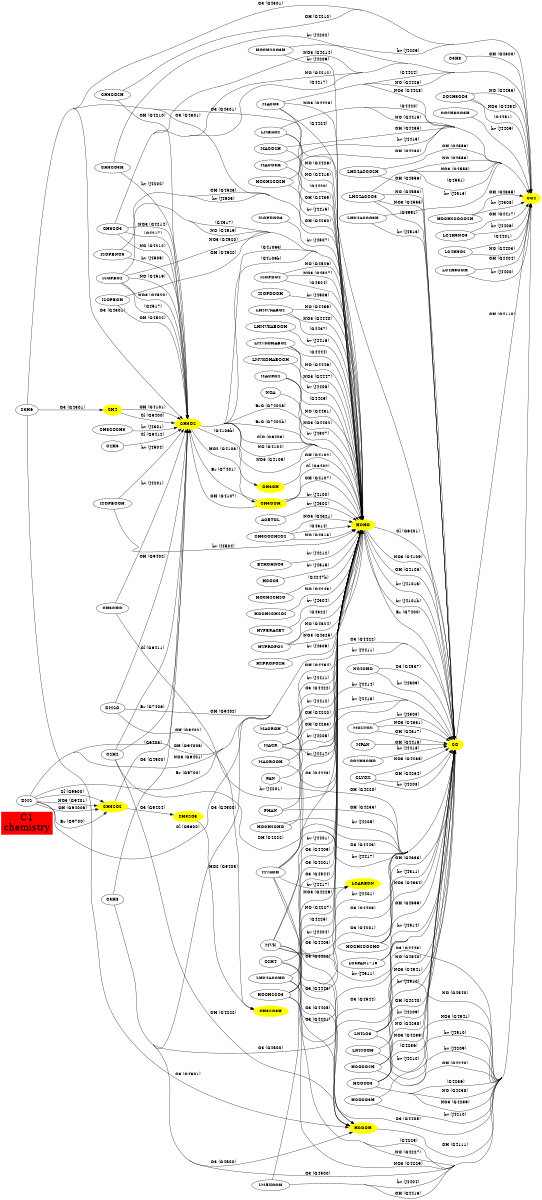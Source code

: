 // Created automatically by xgraphviz, DO NOT EDIT!
digraph C1 {
  concentrate=true;
  rankdir=LR;
  size="8,8";
"C1\nchemistry"
  [shape=box, fontsize=30,
  style="filled", color=red];
subgraph species {
node[shape=oval,
  color=yellow,
  style="filled"];
CH3O2
CH3OH
CH3OOH
CH3SO2
CH3SO3
CH3SO3H
CH4
CO
CO2
HCHO
HCOOH
LCARBON
}
ACETOL -> HCHO [label = "hv (J4302)"];
C2H2 -> CH3O2 [label = "Br (G7406)"];
C2H2 -> CH3O2 [label = "Cl (G6411)"];
C2H2 -> CO [label = "OH (G4222)"];
C2H2 -> HCOOH [label = "OH (G4222)"];
C2H4 -> CO [label = "O3 (G4201)"];
C2H4 -> HCHO [label = "O3 (G4201)"];
C2H4 -> HCOOH [label = "O3 (G4201)"];
C2H6 -> CH3O2 [label = "Cl (G6412)"];
C3H6 -> CH3O2 [label = "O3 (G4301)"];
C3H6 -> CH4 [label = "O3 (G4301)"];
C3H6 -> CO [label = "O3 (G4301)"];
C3H6 -> CO2 [label = "O3 (G4301)"];
C3H6 -> HCHO [label = "O3 (G4301)"];
C3H6 -> HCOOH [label = "O3 (G4301)"];
C3H8 -> CO2 [label = "OH (G4300)"];
C5H8 -> CH3O2 [label = "O3 (G4500)"];
C5H8 -> CO [label = "O3 (G4500)"];
C5H8 -> CO2 [label = "O3 (G4500)"];
C5H8 -> HCHO [label = "O3 (G4500)"];
C5H8 -> HCOOH [label = "O3 (G4500)"];
CH3CHO -> CH3O2 [label = "hv (J4201)"];
CH3CHO -> CO [label = "hv (J4201)"];
CH3CO2H -> CH3O2 [label = "OH (G4210)"];
CH3CO2H -> CO2 [label = "OH (G4210)"];
CH3CO3 -> CH3O2 [label = " (G4217)"];
CH3CO3 -> CH3O2 [label = "NO (G4212)"];
CH3CO3 -> CH3O2 [label = "NO3 (G4214)"];
CH3CO3 -> CO2 [label = " (G4217)"];
CH3CO3 -> CO2 [label = "NO (G4212)"];
CH3CO3 -> CO2 [label = "NO3 (G4214)"];
CH3CO3H -> CH3O2 [label = "hv (J4202)"];
CH3CO3H -> CO2 [label = "hv (J4202)"];
CH3COCH2O2 -> HCHO [label = " (G4314)"];
CH3COCH2O2 -> HCHO [label = "NO (G4313)"];
CH3COCH2O2 -> HCHO [label = "NO3 (G4321)"];
CH3COCH3 -> CH3O2 [label = "hv (J4301)"];
CH3O2 -> CH3OH [label = " (G4106b)"];
CH3O2 -> CH3OOH [label = "HO2 (G4103)"];
CH3O2 -> HCHO [label = " (G4106a)"];
CH3O2 -> HCHO [label = " (G4106b)"];
CH3O2 -> HCHO [label = "BrO (G7402a)"];
CH3O2 -> HCHO [label = "BrO (G7402b)"];
CH3O2 -> HCHO [label = "ClO (G6403)"];
CH3O2 -> HCHO [label = "NO (G4104)"];
CH3O2 -> HCHO [label = "NO3 (G4105)"];
CH3OH -> HCHO [label = "OH (G4102)"];
CH3OOH -> CH3O2 [label = "Br (G7401)"];
CH3OOH -> CH3O2 [label = "OH (G4107)"];
CH3OOH -> HCHO [label = "Cl (G6402)"];
CH3OOH -> HCHO [label = "OH (G4107)"];
CH3OOH -> HCHO [label = "hv (J4100)"];
CH3SO2 -> CH3O2 [label = " (G9403)"];
CH3SO2 -> CH3SO3 [label = "O3 (G9404)"];
CH3SO3 -> CH3SO3H [label = "HO2 (G9405)"];
CH4 -> CH3O2 [label = "Cl (G6400)"];
CH4 -> CH3O2 [label = "OH (G4101)"];
CO -> CO2 [label = "OH (G4110)"];
CO2H3CHO -> CO [label = "hv (J4418)"];
CO2H3CO3 -> CO2 [label = " (G4451)"];
CO2H3CO3 -> CO2 [label = "NO (G4453)"];
CO2H3CO3 -> CO2 [label = "NO3 (G4454)"];
CO2H3CO3H -> CO2 [label = "hv (J4409)"];
DMS -> CH3SO2 [label = "Br (G9700)"];
DMS -> CH3SO2 [label = "Cl (G9600)"];
DMS -> CH3SO2 [label = "NO3 (G9401)"];
DMS -> CH3SO2 [label = "OH (G9400a)"];
DMS -> HCHO [label = "Br (G9700)"];
DMS -> HCHO [label = "Cl (G9600)"];
DMS -> HCHO [label = "NO3 (G9401)"];
DMS -> HCHO [label = "OH (G9400a)"];
DMSO -> CH3O2 [label = "OH (G9402)"];
DMSO -> CH3SO3H [label = "OH (G9402)"];
DMSO -> HCHO [label = "OH (G9402)"];
ETHOHNO3 -> HCHO [label = "hv (J4212)"];
GLYOX -> CO [label = "NO3 (G4235)"];
GLYOX -> CO [label = "OH (G4234)"];
GLYOX -> CO [label = "hv (J4208)"];
HCHO -> CO [label = "Br (G7400)"];
HCHO -> CO [label = "Cl (G6401)"];
HCHO -> CO [label = "NO3 (G4109)"];
HCHO -> CO [label = "OH (G4108)"];
HCHO -> CO [label = "hv (J4101a)"];
HCHO -> CO [label = "hv (J4101b)"];
HCOC5 -> HCHO [label = "hv (J4515)"];
HCOCO2H -> CO [label = "OH (G4240)"];
HCOCO2H -> CO [label = "hv (J4209)"];
HCOCO2H -> CO2 [label = "OH (G4240)"];
HCOCO2H -> CO2 [label = "hv (J4209)"];
HCOCO3 -> CO [label = " (G4236)"];
HCOCO3 -> CO [label = "NO (G4238)"];
HCOCO3 -> CO [label = "NO3 (G4239)"];
HCOCO3 -> CO2 [label = " (G4236)"];
HCOCO3 -> CO2 [label = "NO (G4238)"];
HCOCO3 -> CO2 [label = "NO3 (G4239)"];
HCOCO3H -> CO [label = "hv (J4210)"];
HCOCO3H -> CO2 [label = "hv (J4210)"];
HCOOH -> CO2 [label = "OH (G4111)"];
HOCH2CH2O -> HCHO [label = " (G4247b)"];
HOCH2CH2O2 -> HCHO [label = "NO (G4243)"];
HOCH2CHO -> CO [label = "hv (J4205)"];
HOCH2CHO -> HCHO [label = "hv (J4205)"];
HOCH2CO2H -> CO2 [label = "OH (G4230)"];
HOCH2CO2H -> HCHO [label = "OH (G4230)"];
HOCH2CO3 -> CO2 [label = " (G4225)"];
HOCH2CO3 -> CO2 [label = "NO (G4227)"];
HOCH2CO3 -> CO2 [label = "NO3 (G4229)"];
HOCH2CO3 -> HCHO [label = " (G4225)"];
HOCH2CO3 -> HCHO [label = "NO (G4227)"];
HOCH2CO3 -> HCHO [label = "NO3 (G4229)"];
HOCH2CO3H -> CO2 [label = "hv (J4206)"];
HOCH2CO3H -> HCHO [label = "hv (J4206)"];
HOCH2COCHO -> CO [label = "NO3 (G4334)"];
HOCH2COCHO -> CO [label = "OH (G4333)"];
HOCH2COCHO -> CO [label = "hv (J4311)"];
HOCH2COCO2H -> CO2 [label = "OH (G4335)"];
HOCH2COCO2H -> CO2 [label = "hv (J4308)"];
HYPERACET -> HCHO [label = "hv (J4304)"];
HYPROPO2 -> HCHO [label = " (G4322)"];
HYPROPO2 -> HCHO [label = "NO (G4324)"];
HYPROPO2 -> HCHO [label = "NO3 (G4325)"];
HYPROPO2H -> HCHO [label = "hv (J4309)"];
ISOPBNO3 -> CH3O2 [label = "hv (J4505)"];
ISOPBNO3 -> HCHO [label = "OH (G4523)"];
ISOPBNO3 -> HCHO [label = "hv (J4505)"];
ISOPBO2 -> CH3O2 [label = " (G4517)"];
ISOPBO2 -> CH3O2 [label = "NO (G4519)"];
ISOPBO2 -> CH3O2 [label = "NO3 (G4520)"];
ISOPBO2 -> HCHO [label = " (G4517)"];
ISOPBO2 -> HCHO [label = "NO (G4519)"];
ISOPBO2 -> HCHO [label = "NO3 (G4520)"];
ISOPBOH -> CH3O2 [label = "OH (G4522)"];
ISOPBOH -> HCHO [label = "OH (G4522)"];
ISOPBOOH -> CH3O2 [label = "hv (J4504)"];
ISOPBOOH -> HCHO [label = "hv (J4504)"];
ISOPDNO3 -> HCHO [label = "hv (J4507)"];
ISOPDO2 -> HCHO [label = " (G4524)"];
ISOPDO2 -> HCHO [label = "NO (G4526)"];
ISOPDO2 -> HCHO [label = "NO3 (G4527)"];
ISOPDOOH -> HCHO [label = "hv (J4506)"];
LC4H9NO3 -> CO2 [label = "OH (G4417)"];
LC4H9NO3 -> CO2 [label = "hv (J4406)"];
LC4H9O2 -> CO2 [label = " (G4401)"];
LC4H9O2 -> CO2 [label = "NO (G4403)"];
LC4H9OOH -> CO2 [label = "OH (G4404)"];
LC4H9OOH -> CO2 [label = "hv (J4400)"];
LC5PAN1719 -> CO [label = "OH (G4559)"];
LC5PAN1719 -> CO [label = "hv (J4514)"];
LHC4ACCHO -> CO [label = "O3 (G4544)"];
LHC4ACCHO -> CO [label = "hv (J4511)"];
LHC4ACCHO -> HCHO [label = "O3 (G4544)"];
LHC4ACCO2H -> CO [label = "OH (G4556)"];
LHC4ACCO2H -> CO2 [label = "OH (G4556)"];
LHC4ACCO3 -> CO [label = " (G4551)"];
LHC4ACCO3 -> CO [label = "NO (G4553)"];
LHC4ACCO3 -> CO [label = "NO3 (G4555)"];
LHC4ACCO3 -> CO2 [label = " (G4551)"];
LHC4ACCO3 -> CO2 [label = "NO (G4553)"];
LHC4ACCO3 -> CO2 [label = "NO3 (G4555)"];
LHC4ACCO3H -> CO [label = "hv (J4513)"];
LHC4ACCO3H -> CO2 [label = "hv (J4513)"];
LHMVKABO2 -> HCHO [label = " (G4437)"];
LHMVKABO2 -> HCHO [label = "NO (G4439)"];
LHMVKABO2 -> HCHO [label = "NO3 (G4440)"];
LHMVKABOOH -> HCHO [label = "hv (J4416)"];
LMEKO2 -> CO2 [label = " (G4420)"];
LMEKO2 -> CO2 [label = "NO (G4415)"];
LMEKO2 -> HCHO [label = " (G4420)"];
LMEKO2 -> HCHO [label = "NO (G4415)"];
LMEKOOH -> CO2 [label = "OH (G4416)"];
LMEKOOH -> CO2 [label = "hv (J4404)"];
LMEKOOH -> HCHO [label = "hv (J4404)"];
LMVKOHABO2 -> HCHO [label = " (G4444)"];
LMVKOHABO2 -> HCHO [label = "NO (G4446)"];
LMVKOHABO2 -> HCHO [label = "NO3 (G4447)"];
LMVKOHABOOH -> HCHO [label = "hv (J4408)"];
LNISO3 -> CO [label = "NO (G4540)"];
LNISO3 -> CO [label = "NO3 (G4541)"];
LNISO3 -> CO2 [label = "NO (G4540)"];
LNISO3 -> CO2 [label = "NO3 (G4541)"];
LNISOOH -> CO [label = "hv (J4510)"];
LNISOOH -> CO2 [label = "hv (J4510)"];
MACO2H -> CO2 [label = "OH (G4435)"];
MACO2H -> HCHO [label = "OH (G4435)"];
MACO3 -> CO2 [label = " (G4424)"];
MACO3 -> CO2 [label = "NO (G4426)"];
MACO3 -> CO2 [label = "NO3 (G4428)"];
MACO3 -> HCHO [label = " (G4424)"];
MACO3 -> HCHO [label = "NO (G4426)"];
MACO3 -> HCHO [label = "NO3 (G4428)"];
MACO3H -> CO2 [label = "hv (J4415)"];
MACO3H -> HCHO [label = "hv (J4415)"];
MACR -> CO [label = "O3 (G4422)"];
MACR -> CO [label = "hv (J4411)"];
MACR -> HCHO [label = "O3 (G4422)"];
MACR -> HCHO [label = "hv (J4411)"];
MACR -> HCOOH [label = "O3 (G4422)"];
MACRO2 -> HCHO [label = " (G4429)"];
MACRO2 -> HCHO [label = "NO (G4431)"];
MACRO2 -> HCHO [label = "NO3 (G4432)"];
MACROH -> CO [label = "hv (J4414)"];
MACROH -> HCHO [label = "OH (G4434)"];
MACROOH -> CO [label = "hv (J4413)"];
MACROOH -> HCHO [label = "hv (J4412)"];
MGLYOX -> CO [label = "NO3 (G4331)"];
MGLYOX -> CO [label = "OH (G4317)"];
MGLYOX -> CO [label = "hv (J4303)"];
MPAN -> CO [label = "OH (G4418)"];
MVK -> CO [label = "O3 (G4405)"];
MVK -> CO [label = "hv (J4401)"];
MVK -> CO2 [label = "O3 (G4405)"];
MVK -> HCHO [label = "O3 (G4405)"];
MVK -> HCHO [label = "hv (J4401)"];
MVK -> HCOOH [label = "O3 (G4405)"];
MVK -> LCARBON [label = "O3 (G4405)"];
MVKOH -> CO [label = "O3 (G4443)"];
MVKOH -> CO [label = "hv (J4417)"];
MVKOH -> CO2 [label = "O3 (G4443)"];
MVKOH -> HCHO [label = "O3 (G4443)"];
MVKOH -> HCHO [label = "hv (J4417)"];
MVKOH -> HCOOH [label = "O3 (G4443)"];
MVKOH -> LCARBON [label = "hv (J4417)"];
NC4CHO -> CO [label = "O3 (G4537)"];
NC4CHO -> CO [label = "hv (J4509)"];
NOA -> HCHO [label = "hv (J4307)"];
PAN -> CO [label = "OH (G4220)"];
PAN -> HCHO [label = "OH (G4220)"];
PHAN -> CO [label = "OH (G4233)"];
PHAN -> HCHO [label = "OH (G4233)"];
}

